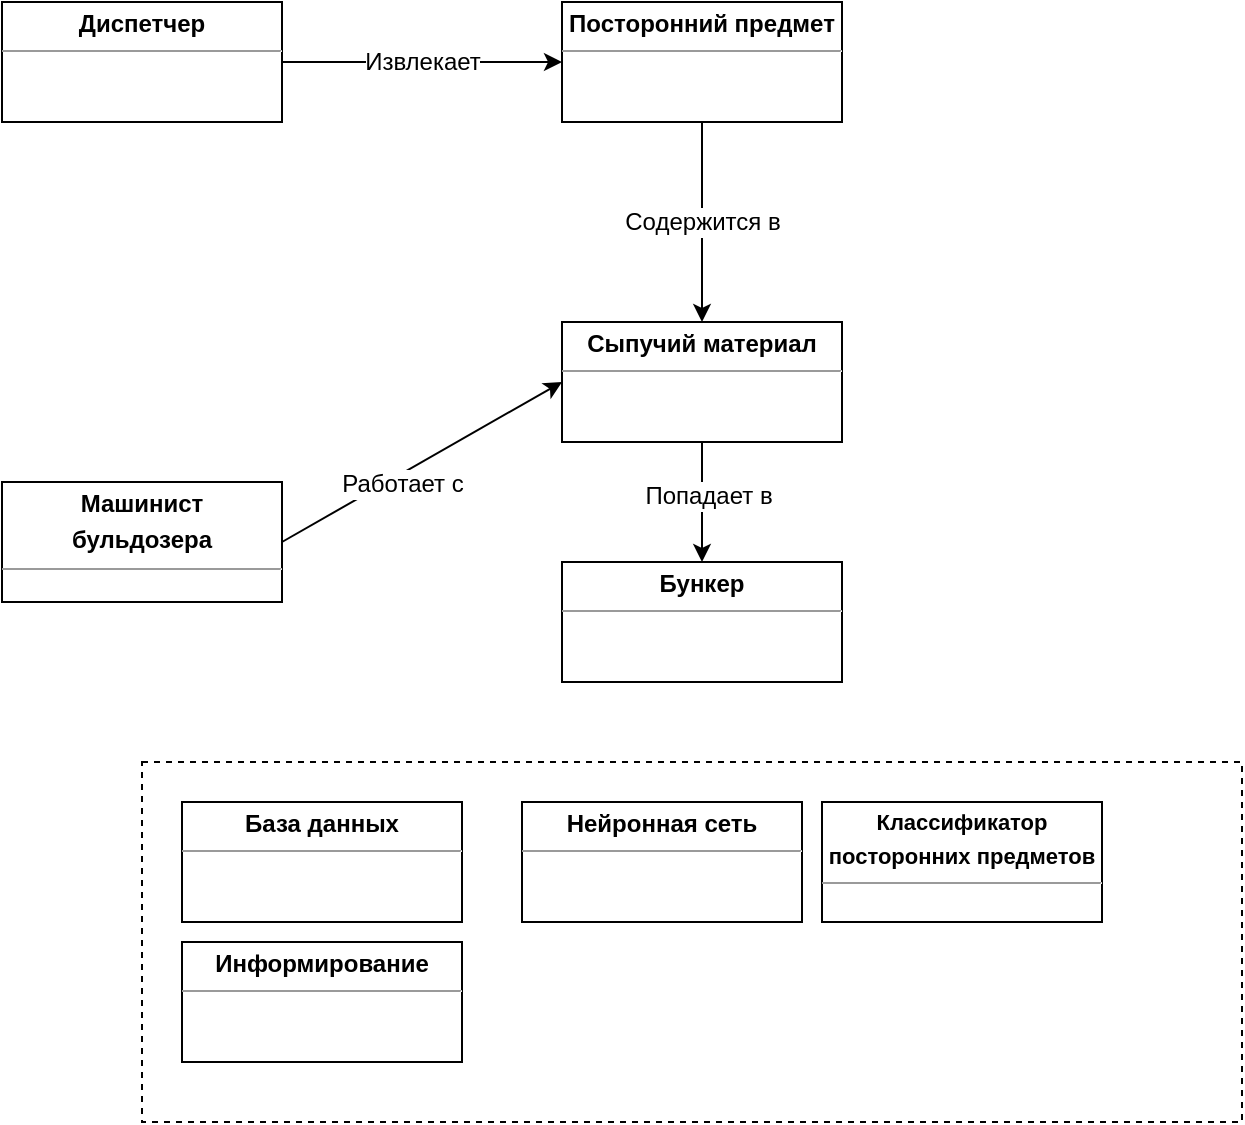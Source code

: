 <mxfile version="12.0.2" type="github" pages="1"><diagram id="3WTgnAl6Fsw7S3e-3any" name="Page-1"><mxGraphModel dx="928" dy="600" grid="1" gridSize="10" guides="1" tooltips="1" connect="1" arrows="1" fold="1" page="1" pageScale="1" pageWidth="827" pageHeight="1169" math="0" shadow="0"><root><mxCell id="0"/><mxCell id="1" parent="0"/><mxCell id="F6H5KoVCKVOEPwMbqLrb-2" value="&lt;p style=&quot;margin: 0px ; margin-top: 4px ; text-align: center&quot;&gt;&lt;b&gt;Диспетчер&lt;/b&gt;&lt;/p&gt;&lt;hr size=&quot;1&quot;&gt;&lt;div style=&quot;height: 2px&quot;&gt;&lt;/div&gt;" style="verticalAlign=top;align=left;overflow=fill;fontSize=12;fontFamily=Helvetica;html=1;" vertex="1" parent="1"><mxGeometry x="40" y="40" width="140" height="60" as="geometry"/></mxCell><mxCell id="F6H5KoVCKVOEPwMbqLrb-3" value="&lt;p style=&quot;margin: 0px ; margin-top: 4px ; text-align: center&quot;&gt;&lt;b&gt;Машинист&lt;/b&gt;&lt;/p&gt;&lt;p style=&quot;margin: 0px ; margin-top: 4px ; text-align: center&quot;&gt;&lt;b&gt;бульдозера&lt;/b&gt;&lt;/p&gt;&lt;hr size=&quot;1&quot;&gt;&lt;div style=&quot;height: 2px&quot;&gt;&lt;/div&gt;" style="verticalAlign=top;align=left;overflow=fill;fontSize=12;fontFamily=Helvetica;html=1;" vertex="1" parent="1"><mxGeometry x="40" y="280" width="140" height="60" as="geometry"/></mxCell><mxCell id="F6H5KoVCKVOEPwMbqLrb-4" value="&lt;p style=&quot;margin: 0px ; margin-top: 4px ; text-align: center&quot;&gt;&lt;b&gt;Бункер&lt;/b&gt;&lt;/p&gt;&lt;hr size=&quot;1&quot;&gt;&lt;div style=&quot;height: 2px&quot;&gt;&lt;/div&gt;" style="verticalAlign=top;align=left;overflow=fill;fontSize=12;fontFamily=Helvetica;html=1;" vertex="1" parent="1"><mxGeometry x="320" y="320" width="140" height="60" as="geometry"/></mxCell><mxCell id="F6H5KoVCKVOEPwMbqLrb-5" value="&lt;p style=&quot;margin: 0px ; margin-top: 4px ; text-align: center&quot;&gt;&lt;b&gt;Посторонний предмет&lt;/b&gt;&lt;/p&gt;&lt;hr size=&quot;1&quot;&gt;&lt;div style=&quot;height: 2px&quot;&gt;&lt;/div&gt;" style="verticalAlign=top;align=left;overflow=fill;fontSize=12;fontFamily=Helvetica;html=1;" vertex="1" parent="1"><mxGeometry x="320" y="40" width="140" height="60" as="geometry"/></mxCell><mxCell id="F6H5KoVCKVOEPwMbqLrb-6" value="&lt;p style=&quot;margin: 0px ; margin-top: 4px ; text-align: center&quot;&gt;&lt;b&gt;Сыпучий материал&lt;/b&gt;&lt;/p&gt;&lt;hr size=&quot;1&quot;&gt;&lt;div style=&quot;height: 2px&quot;&gt;&lt;/div&gt;" style="verticalAlign=top;align=left;overflow=fill;fontSize=12;fontFamily=Helvetica;html=1;" vertex="1" parent="1"><mxGeometry x="320" y="200" width="140" height="60" as="geometry"/></mxCell><mxCell id="F6H5KoVCKVOEPwMbqLrb-12" value="" style="endArrow=classic;html=1;exitX=0.5;exitY=1;exitDx=0;exitDy=0;entryX=0.5;entryY=0;entryDx=0;entryDy=0;" edge="1" parent="1" source="F6H5KoVCKVOEPwMbqLrb-5" target="F6H5KoVCKVOEPwMbqLrb-6"><mxGeometry width="50" height="50" relative="1" as="geometry"><mxPoint x="470" y="210" as="sourcePoint"/><mxPoint x="520" y="160" as="targetPoint"/></mxGeometry></mxCell><mxCell id="F6H5KoVCKVOEPwMbqLrb-13" value="Содержится в" style="text;html=1;resizable=0;points=[];align=center;verticalAlign=middle;labelBackgroundColor=#ffffff;" vertex="1" connectable="0" parent="F6H5KoVCKVOEPwMbqLrb-12"><mxGeometry x="0.31" y="4" relative="1" as="geometry"><mxPoint x="-4" y="-16" as="offset"/></mxGeometry></mxCell><mxCell id="F6H5KoVCKVOEPwMbqLrb-14" value="" style="endArrow=classic;html=1;exitX=0.5;exitY=1;exitDx=0;exitDy=0;entryX=0.5;entryY=0;entryDx=0;entryDy=0;" edge="1" parent="1" source="F6H5KoVCKVOEPwMbqLrb-6" target="F6H5KoVCKVOEPwMbqLrb-4"><mxGeometry width="50" height="50" relative="1" as="geometry"><mxPoint x="300" y="330" as="sourcePoint"/><mxPoint x="350" y="280" as="targetPoint"/></mxGeometry></mxCell><mxCell id="F6H5KoVCKVOEPwMbqLrb-15" value="Попадает в" style="text;html=1;resizable=0;points=[];align=center;verticalAlign=middle;labelBackgroundColor=#ffffff;" vertex="1" connectable="0" parent="F6H5KoVCKVOEPwMbqLrb-14"><mxGeometry x="-0.5" y="3" relative="1" as="geometry"><mxPoint x="-0.5" y="11.5" as="offset"/></mxGeometry></mxCell><mxCell id="F6H5KoVCKVOEPwMbqLrb-18" value="" style="endArrow=classic;html=1;exitX=1;exitY=0.5;exitDx=0;exitDy=0;entryX=0;entryY=0.5;entryDx=0;entryDy=0;" edge="1" parent="1" source="F6H5KoVCKVOEPwMbqLrb-3" target="F6H5KoVCKVOEPwMbqLrb-6"><mxGeometry width="50" height="50" relative="1" as="geometry"><mxPoint x="300" y="150" as="sourcePoint"/><mxPoint x="350" y="100" as="targetPoint"/></mxGeometry></mxCell><mxCell id="F6H5KoVCKVOEPwMbqLrb-19" value="Работает с" style="text;html=1;resizable=0;points=[];align=center;verticalAlign=middle;labelBackgroundColor=#ffffff;" vertex="1" connectable="0" parent="F6H5KoVCKVOEPwMbqLrb-18"><mxGeometry x="-0.263" y="-1" relative="1" as="geometry"><mxPoint x="8" y="-1" as="offset"/></mxGeometry></mxCell><mxCell id="F6H5KoVCKVOEPwMbqLrb-20" value="" style="endArrow=classic;html=1;exitX=1;exitY=0.5;exitDx=0;exitDy=0;entryX=0;entryY=0.5;entryDx=0;entryDy=0;" edge="1" parent="1" source="F6H5KoVCKVOEPwMbqLrb-2" target="F6H5KoVCKVOEPwMbqLrb-5"><mxGeometry width="50" height="50" relative="1" as="geometry"><mxPoint x="240" y="120" as="sourcePoint"/><mxPoint x="290" y="70" as="targetPoint"/></mxGeometry></mxCell><mxCell id="F6H5KoVCKVOEPwMbqLrb-21" value="Извлекает" style="text;html=1;resizable=0;points=[];align=center;verticalAlign=middle;labelBackgroundColor=#ffffff;" vertex="1" connectable="0" parent="F6H5KoVCKVOEPwMbqLrb-20"><mxGeometry x="-0.175" y="-3" relative="1" as="geometry"><mxPoint x="12" y="-3" as="offset"/></mxGeometry></mxCell><mxCell id="F6H5KoVCKVOEPwMbqLrb-23" value="" style="rounded=0;whiteSpace=wrap;html=1;dashed=1;" vertex="1" parent="1"><mxGeometry x="110" y="420" width="550" height="180" as="geometry"/></mxCell><mxCell id="F6H5KoVCKVOEPwMbqLrb-24" value="&lt;p style=&quot;margin: 0px ; margin-top: 4px ; text-align: center&quot;&gt;&lt;b&gt;База данных&lt;/b&gt;&lt;/p&gt;&lt;hr size=&quot;1&quot;&gt;&lt;div style=&quot;height: 2px&quot;&gt;&lt;/div&gt;" style="verticalAlign=top;align=left;overflow=fill;fontSize=12;fontFamily=Helvetica;html=1;" vertex="1" parent="1"><mxGeometry x="130" y="440" width="140" height="60" as="geometry"/></mxCell><mxCell id="F6H5KoVCKVOEPwMbqLrb-25" value="&lt;p style=&quot;margin: 0px ; margin-top: 4px ; text-align: center&quot;&gt;&lt;b&gt;Нейронная сеть&lt;/b&gt;&lt;/p&gt;&lt;hr size=&quot;1&quot;&gt;&lt;div style=&quot;height: 2px&quot;&gt;&lt;/div&gt;" style="verticalAlign=top;align=left;overflow=fill;fontSize=12;fontFamily=Helvetica;html=1;" vertex="1" parent="1"><mxGeometry x="300" y="440" width="140" height="60" as="geometry"/></mxCell><mxCell id="F6H5KoVCKVOEPwMbqLrb-26" value="&lt;p style=&quot;margin: 4px 0px 0px ; text-align: center ; font-size: 11px&quot;&gt;&lt;b&gt;&lt;font style=&quot;font-size: 11px&quot;&gt;Классификатор&lt;/font&gt;&lt;/b&gt;&lt;/p&gt;&lt;p style=&quot;margin: 4px 0px 0px ; text-align: center ; font-size: 11px&quot;&gt;&lt;b&gt;&lt;font style=&quot;font-size: 11px&quot;&gt;посторонних&amp;nbsp;&lt;/font&gt;&lt;/b&gt;&lt;b&gt;предметов&lt;/b&gt;&lt;/p&gt;&lt;hr size=&quot;1&quot; style=&quot;font-size: 11px&quot;&gt;&lt;div style=&quot;height: 2px ; font-size: 11px&quot;&gt;&lt;/div&gt;" style="verticalAlign=top;align=left;overflow=fill;fontSize=12;fontFamily=Helvetica;html=1;" vertex="1" parent="1"><mxGeometry x="450" y="440" width="140" height="60" as="geometry"/></mxCell><mxCell id="F6H5KoVCKVOEPwMbqLrb-27" value="&lt;p style=&quot;margin: 0px ; margin-top: 4px ; text-align: center&quot;&gt;&lt;b&gt;Информирование&lt;/b&gt;&lt;/p&gt;&lt;hr size=&quot;1&quot;&gt;&lt;div style=&quot;height: 2px&quot;&gt;&lt;/div&gt;" style="verticalAlign=top;align=left;overflow=fill;fontSize=12;fontFamily=Helvetica;html=1;" vertex="1" parent="1"><mxGeometry x="130" y="510" width="140" height="60" as="geometry"/></mxCell></root></mxGraphModel></diagram></mxfile>